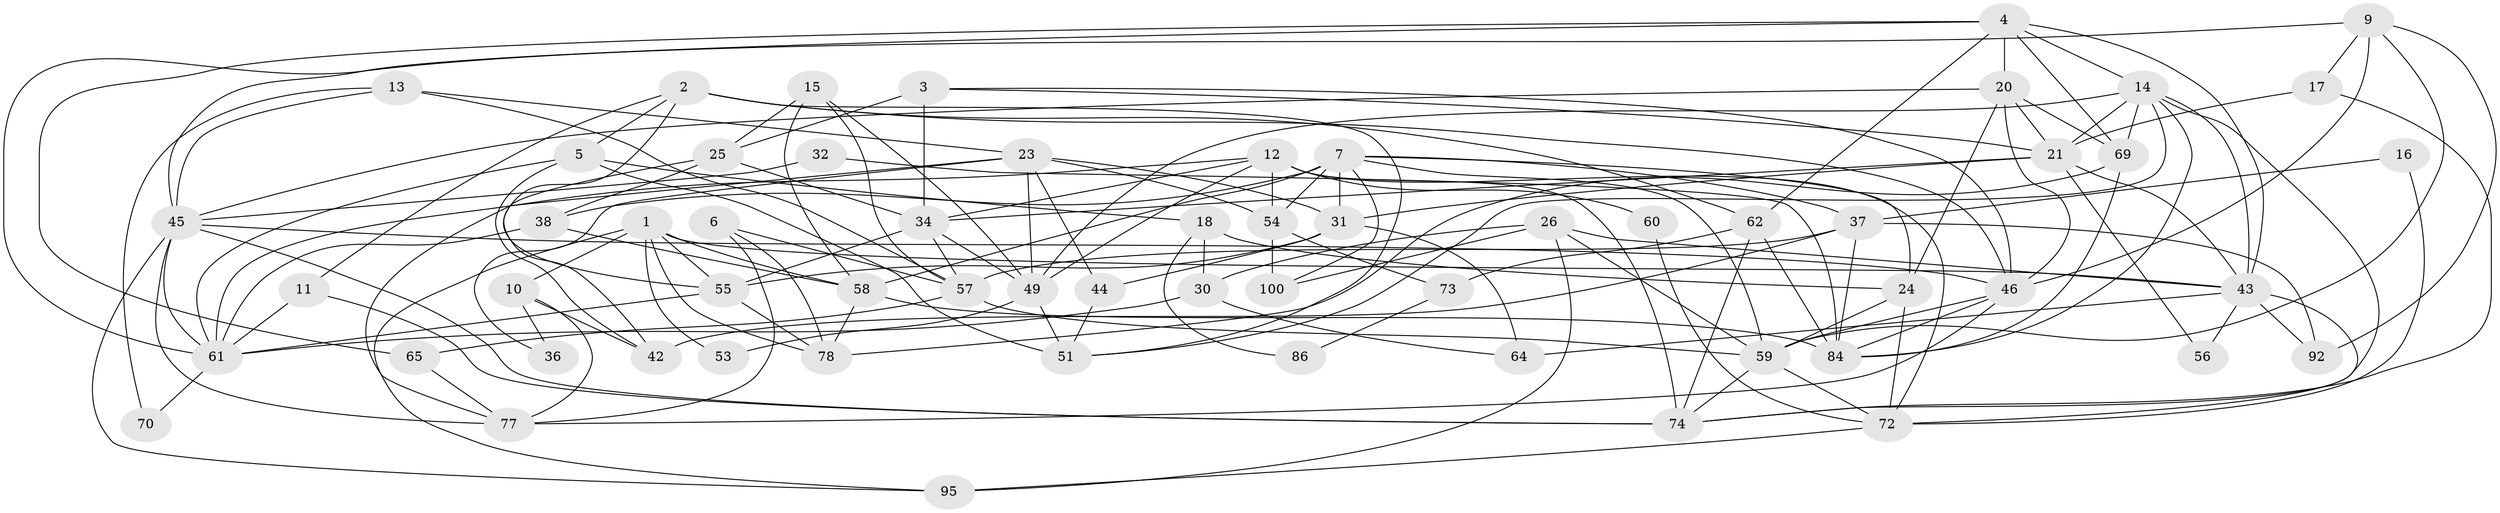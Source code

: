 // original degree distribution, {3: 0.23, 4: 0.26, 2: 0.15, 6: 0.13, 5: 0.21, 7: 0.02}
// Generated by graph-tools (version 1.1) at 2025/11/02/21/25 10:11:14]
// undirected, 61 vertices, 154 edges
graph export_dot {
graph [start="1"]
  node [color=gray90,style=filled];
  1 [super="+71"];
  2 [super="+8"];
  3 [super="+50"];
  4 [super="+19"];
  5;
  6 [super="+40"];
  7 [super="+22"];
  9 [super="+39"];
  10 [super="+88"];
  11;
  12 [super="+47"];
  13 [super="+29"];
  14 [super="+33"];
  15;
  16;
  17;
  18 [super="+27"];
  20 [super="+35"];
  21 [super="+96"];
  23 [super="+79"];
  24;
  25 [super="+99"];
  26 [super="+28"];
  30 [super="+41"];
  31 [super="+91"];
  32;
  34 [super="+63"];
  36;
  37 [super="+81"];
  38 [super="+52"];
  42 [super="+93"];
  43 [super="+87"];
  44;
  45 [super="+75"];
  46 [super="+48"];
  49 [super="+80"];
  51 [super="+76"];
  53;
  54 [super="+68"];
  55 [super="+97"];
  56;
  57 [super="+67"];
  58 [super="+82"];
  59 [super="+98"];
  60;
  61 [super="+66"];
  62 [super="+83"];
  64;
  65 [super="+89"];
  69;
  70;
  72 [super="+90"];
  73;
  74 [super="+85"];
  77 [super="+94"];
  78;
  84;
  86;
  92;
  95;
  100;
  1 -- 78;
  1 -- 95;
  1 -- 58;
  1 -- 53;
  1 -- 55;
  1 -- 10;
  1 -- 43;
  2 -- 46;
  2 -- 51;
  2 -- 62;
  2 -- 11;
  2 -- 5;
  2 -- 55;
  3 -- 46;
  3 -- 21;
  3 -- 25 [weight=2];
  3 -- 34;
  4 -- 65;
  4 -- 43;
  4 -- 14;
  4 -- 45;
  4 -- 20;
  4 -- 69;
  4 -- 62;
  5 -- 51 [weight=2];
  5 -- 42;
  5 -- 18;
  5 -- 61;
  6 -- 78;
  6 -- 57 [weight=2];
  6 -- 77;
  7 -- 59;
  7 -- 38 [weight=2];
  7 -- 31;
  7 -- 100;
  7 -- 37;
  7 -- 24;
  7 -- 58;
  7 -- 54;
  9 -- 61;
  9 -- 46;
  9 -- 59;
  9 -- 92;
  9 -- 17;
  10 -- 36;
  10 -- 77;
  10 -- 42;
  11 -- 61;
  11 -- 74;
  12 -- 61;
  12 -- 72;
  12 -- 49;
  12 -- 34;
  12 -- 74;
  12 -- 60;
  12 -- 54;
  13 -- 45;
  13 -- 57;
  13 -- 70;
  13 -- 23;
  14 -- 51;
  14 -- 49;
  14 -- 84;
  14 -- 69;
  14 -- 74;
  14 -- 43;
  14 -- 21;
  15 -- 58;
  15 -- 25;
  15 -- 49;
  15 -- 57;
  16 -- 37;
  16 -- 72;
  17 -- 74;
  17 -- 21;
  18 -- 24;
  18 -- 86;
  18 -- 30;
  20 -- 24;
  20 -- 21;
  20 -- 69;
  20 -- 45;
  20 -- 46;
  21 -- 34;
  21 -- 43;
  21 -- 56;
  21 -- 31;
  23 -- 54;
  23 -- 49;
  23 -- 36;
  23 -- 31;
  23 -- 44;
  23 -- 77;
  24 -- 72;
  24 -- 59;
  25 -- 38;
  25 -- 34;
  25 -- 42;
  26 -- 95;
  26 -- 100;
  26 -- 43;
  26 -- 59;
  26 -- 30;
  30 -- 64;
  30 -- 61;
  31 -- 64 [weight=2];
  31 -- 44;
  31 -- 55;
  32 -- 84;
  32 -- 45;
  34 -- 55;
  34 -- 57;
  34 -- 49;
  37 -- 57;
  37 -- 84;
  37 -- 92;
  37 -- 42;
  38 -- 58;
  38 -- 61;
  43 -- 56;
  43 -- 92;
  43 -- 64;
  43 -- 72;
  44 -- 51;
  45 -- 74;
  45 -- 77;
  45 -- 95;
  45 -- 61;
  45 -- 46;
  46 -- 84;
  46 -- 59;
  46 -- 77;
  49 -- 53;
  49 -- 51;
  54 -- 100;
  54 -- 73;
  55 -- 78;
  55 -- 61;
  57 -- 59 [weight=2];
  57 -- 65;
  58 -- 84;
  58 -- 78;
  59 -- 72;
  59 -- 74;
  60 -- 72;
  61 -- 70;
  62 -- 74;
  62 -- 73;
  62 -- 84;
  65 -- 77;
  69 -- 84;
  69 -- 78;
  72 -- 95;
  73 -- 86;
}
